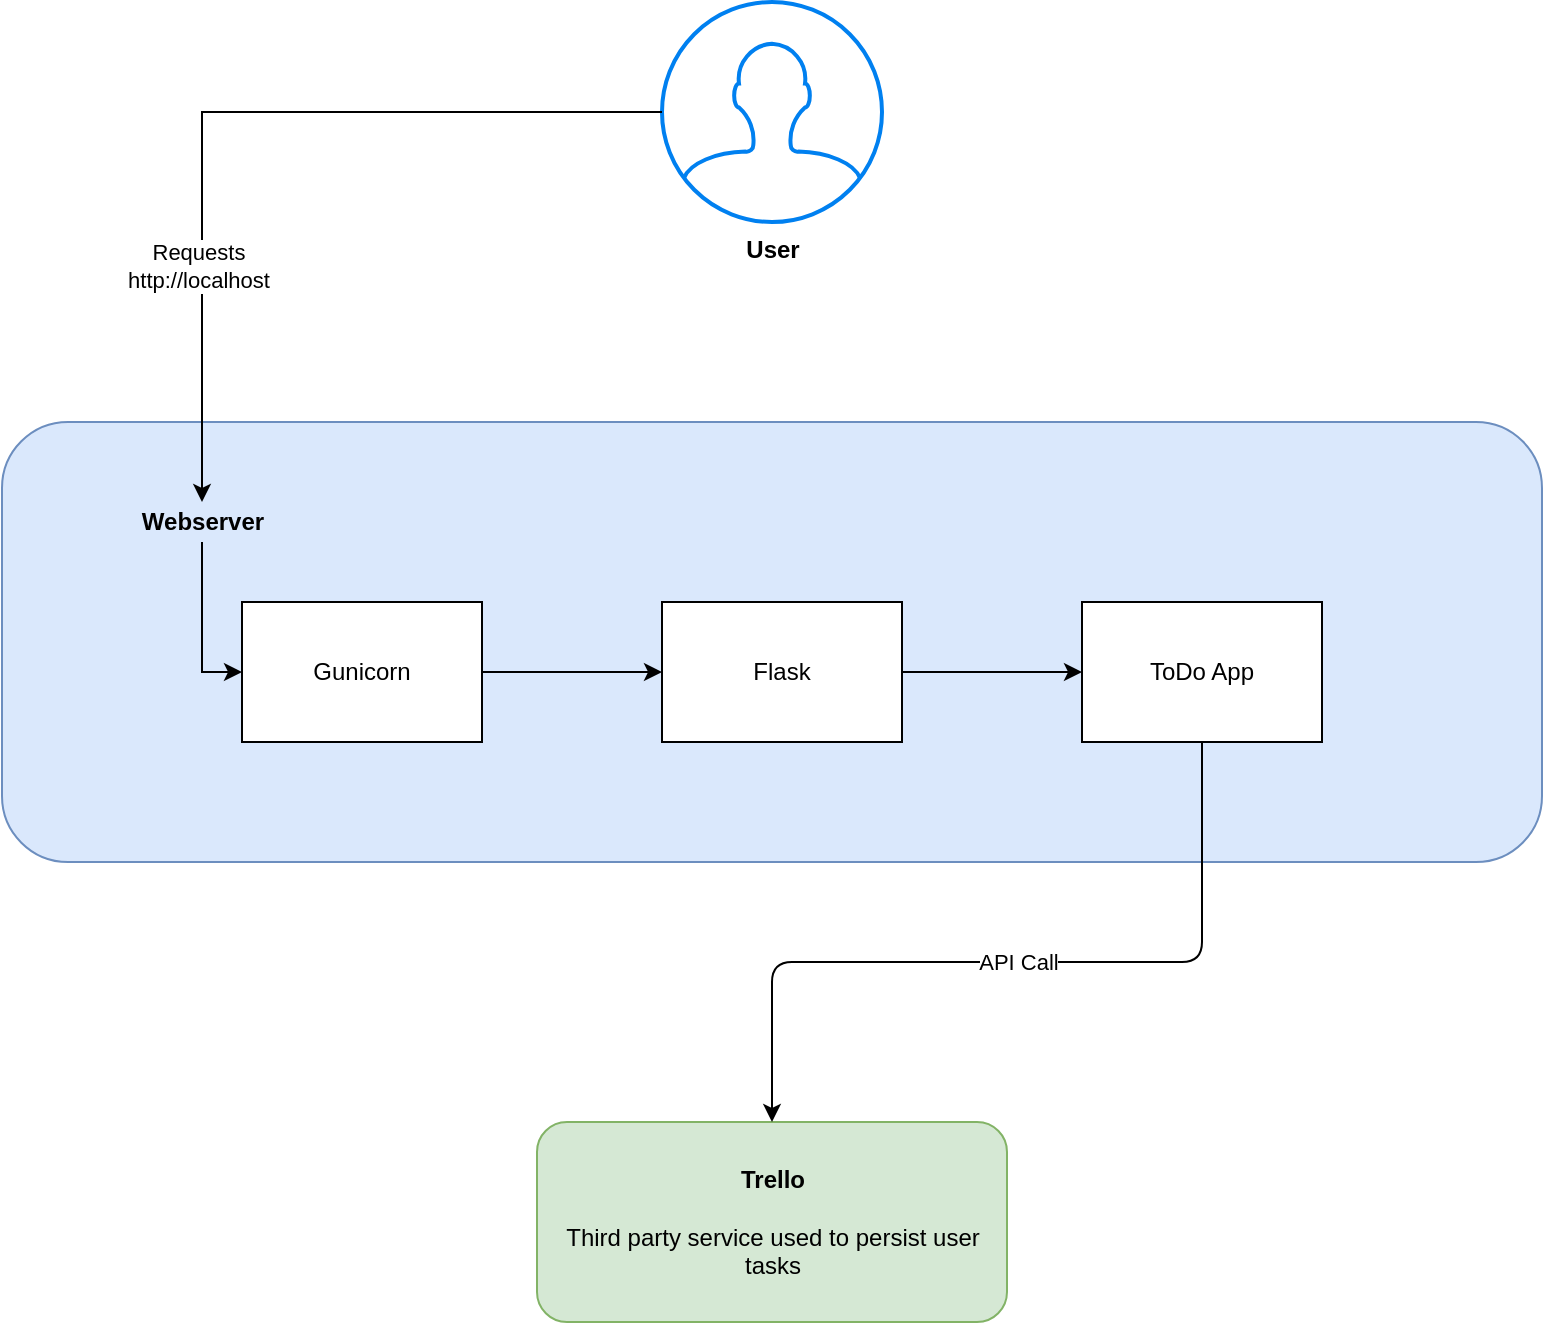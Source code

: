 <mxfile version="14.1.9" type="device"><diagram name="Container" id="CGZaiYkGOGanPegF5Y0P"><mxGraphModel dx="2062" dy="737" grid="1" gridSize="10" guides="1" tooltips="1" connect="1" arrows="1" fold="1" page="1" pageScale="1" pageWidth="850" pageHeight="1100" math="0" shadow="0"><root><mxCell id="tiDwTbVT8JfKljCaxukW-0"/><mxCell id="tiDwTbVT8JfKljCaxukW-1" parent="tiDwTbVT8JfKljCaxukW-0"/><mxCell id="tiDwTbVT8JfKljCaxukW-4" value="&lt;b&gt;User&lt;/b&gt;" style="html=1;verticalLabelPosition=bottom;align=center;labelBackgroundColor=#ffffff;verticalAlign=top;strokeWidth=2;strokeColor=#0080F0;shadow=0;dashed=0;shape=mxgraph.ios7.icons.user;" parent="tiDwTbVT8JfKljCaxukW-1" vertex="1"><mxGeometry x="380" y="60" width="110" height="110" as="geometry"/></mxCell><mxCell id="tiDwTbVT8JfKljCaxukW-7" value="" style="rounded=1;whiteSpace=wrap;html=1;fillColor=#dae8fc;strokeColor=#6c8ebf;" parent="tiDwTbVT8JfKljCaxukW-1" vertex="1"><mxGeometry x="50" y="270" width="770" height="220" as="geometry"/></mxCell><mxCell id="tiDwTbVT8JfKljCaxukW-8" value="&lt;b&gt;Trello&lt;/b&gt;&lt;br&gt;&lt;br&gt;Third party service used to persist user tasks" style="rounded=1;whiteSpace=wrap;html=1;fillColor=#d5e8d4;strokeColor=#82b366;" parent="tiDwTbVT8JfKljCaxukW-1" vertex="1"><mxGeometry x="317.5" y="620" width="235" height="100" as="geometry"/></mxCell><mxCell id="tiDwTbVT8JfKljCaxukW-11" value="Flask" style="rounded=0;whiteSpace=wrap;html=1;" parent="tiDwTbVT8JfKljCaxukW-1" vertex="1"><mxGeometry x="380" y="360" width="120" height="70" as="geometry"/></mxCell><mxCell id="tiDwTbVT8JfKljCaxukW-22" value="" style="edgeStyle=orthogonalEdgeStyle;rounded=0;orthogonalLoop=1;jettySize=auto;html=1;entryX=0;entryY=0.5;entryDx=0;entryDy=0;" parent="tiDwTbVT8JfKljCaxukW-1" source="tiDwTbVT8JfKljCaxukW-13" target="tiDwTbVT8JfKljCaxukW-17" edge="1"><mxGeometry relative="1" as="geometry"/></mxCell><mxCell id="tiDwTbVT8JfKljCaxukW-13" value="&lt;b&gt;Webserver&lt;/b&gt;" style="text;html=1;resizable=0;autosize=1;align=center;verticalAlign=middle;points=[];fillColor=none;strokeColor=none;rounded=0;" parent="tiDwTbVT8JfKljCaxukW-1" vertex="1"><mxGeometry x="110" y="310" width="80" height="20" as="geometry"/></mxCell><mxCell id="tiDwTbVT8JfKljCaxukW-3" value="" style="edgeStyle=orthogonalEdgeStyle;rounded=0;orthogonalLoop=1;jettySize=auto;html=1;entryX=0.5;entryY=0;entryDx=0;entryDy=0;entryPerimeter=0;" parent="tiDwTbVT8JfKljCaxukW-1" source="tiDwTbVT8JfKljCaxukW-4" target="tiDwTbVT8JfKljCaxukW-13" edge="1"><mxGeometry relative="1" as="geometry"><mxPoint x="150" y="290" as="targetPoint"/></mxGeometry></mxCell><mxCell id="tiDwTbVT8JfKljCaxukW-14" value="Requests&lt;br&gt;http://localhost" style="edgeLabel;html=1;align=center;verticalAlign=middle;resizable=0;points=[];" parent="tiDwTbVT8JfKljCaxukW-3" vertex="1" connectable="0"><mxGeometry x="0.442" y="-2" relative="1" as="geometry"><mxPoint as="offset"/></mxGeometry></mxCell><mxCell id="tiDwTbVT8JfKljCaxukW-17" value="Gunicorn" style="rounded=0;whiteSpace=wrap;html=1;" parent="tiDwTbVT8JfKljCaxukW-1" vertex="1"><mxGeometry x="170" y="360" width="120" height="70" as="geometry"/></mxCell><mxCell id="tiDwTbVT8JfKljCaxukW-18" value="ToDo App" style="rounded=0;whiteSpace=wrap;html=1;" parent="tiDwTbVT8JfKljCaxukW-1" vertex="1"><mxGeometry x="590" y="360" width="120" height="70" as="geometry"/></mxCell><mxCell id="tiDwTbVT8JfKljCaxukW-19" value="" style="endArrow=classic;html=1;exitX=1;exitY=0.5;exitDx=0;exitDy=0;" parent="tiDwTbVT8JfKljCaxukW-1" source="tiDwTbVT8JfKljCaxukW-17" target="tiDwTbVT8JfKljCaxukW-11" edge="1"><mxGeometry width="50" height="50" relative="1" as="geometry"><mxPoint x="290" y="400" as="sourcePoint"/><mxPoint x="340" y="350" as="targetPoint"/></mxGeometry></mxCell><mxCell id="tiDwTbVT8JfKljCaxukW-20" value="" style="endArrow=classic;html=1;exitX=1;exitY=0.5;exitDx=0;exitDy=0;" parent="tiDwTbVT8JfKljCaxukW-1" source="tiDwTbVT8JfKljCaxukW-11" target="tiDwTbVT8JfKljCaxukW-18" edge="1"><mxGeometry width="50" height="50" relative="1" as="geometry"><mxPoint x="400" y="410" as="sourcePoint"/><mxPoint x="450" y="360" as="targetPoint"/></mxGeometry></mxCell><mxCell id="tiDwTbVT8JfKljCaxukW-6" value="API Call" style="endArrow=classic;html=1;entryX=0.5;entryY=0;entryDx=0;entryDy=0;exitX=0.5;exitY=1;exitDx=0;exitDy=0;" parent="tiDwTbVT8JfKljCaxukW-1" source="tiDwTbVT8JfKljCaxukW-18" target="tiDwTbVT8JfKljCaxukW-8" edge="1"><mxGeometry width="50" height="50" relative="1" as="geometry"><mxPoint x="435" y="400" as="sourcePoint"/><mxPoint x="435" y="500" as="targetPoint"/><Array as="points"><mxPoint x="650" y="540"/><mxPoint x="435" y="540"/></Array></mxGeometry></mxCell></root></mxGraphModel></diagram></mxfile>